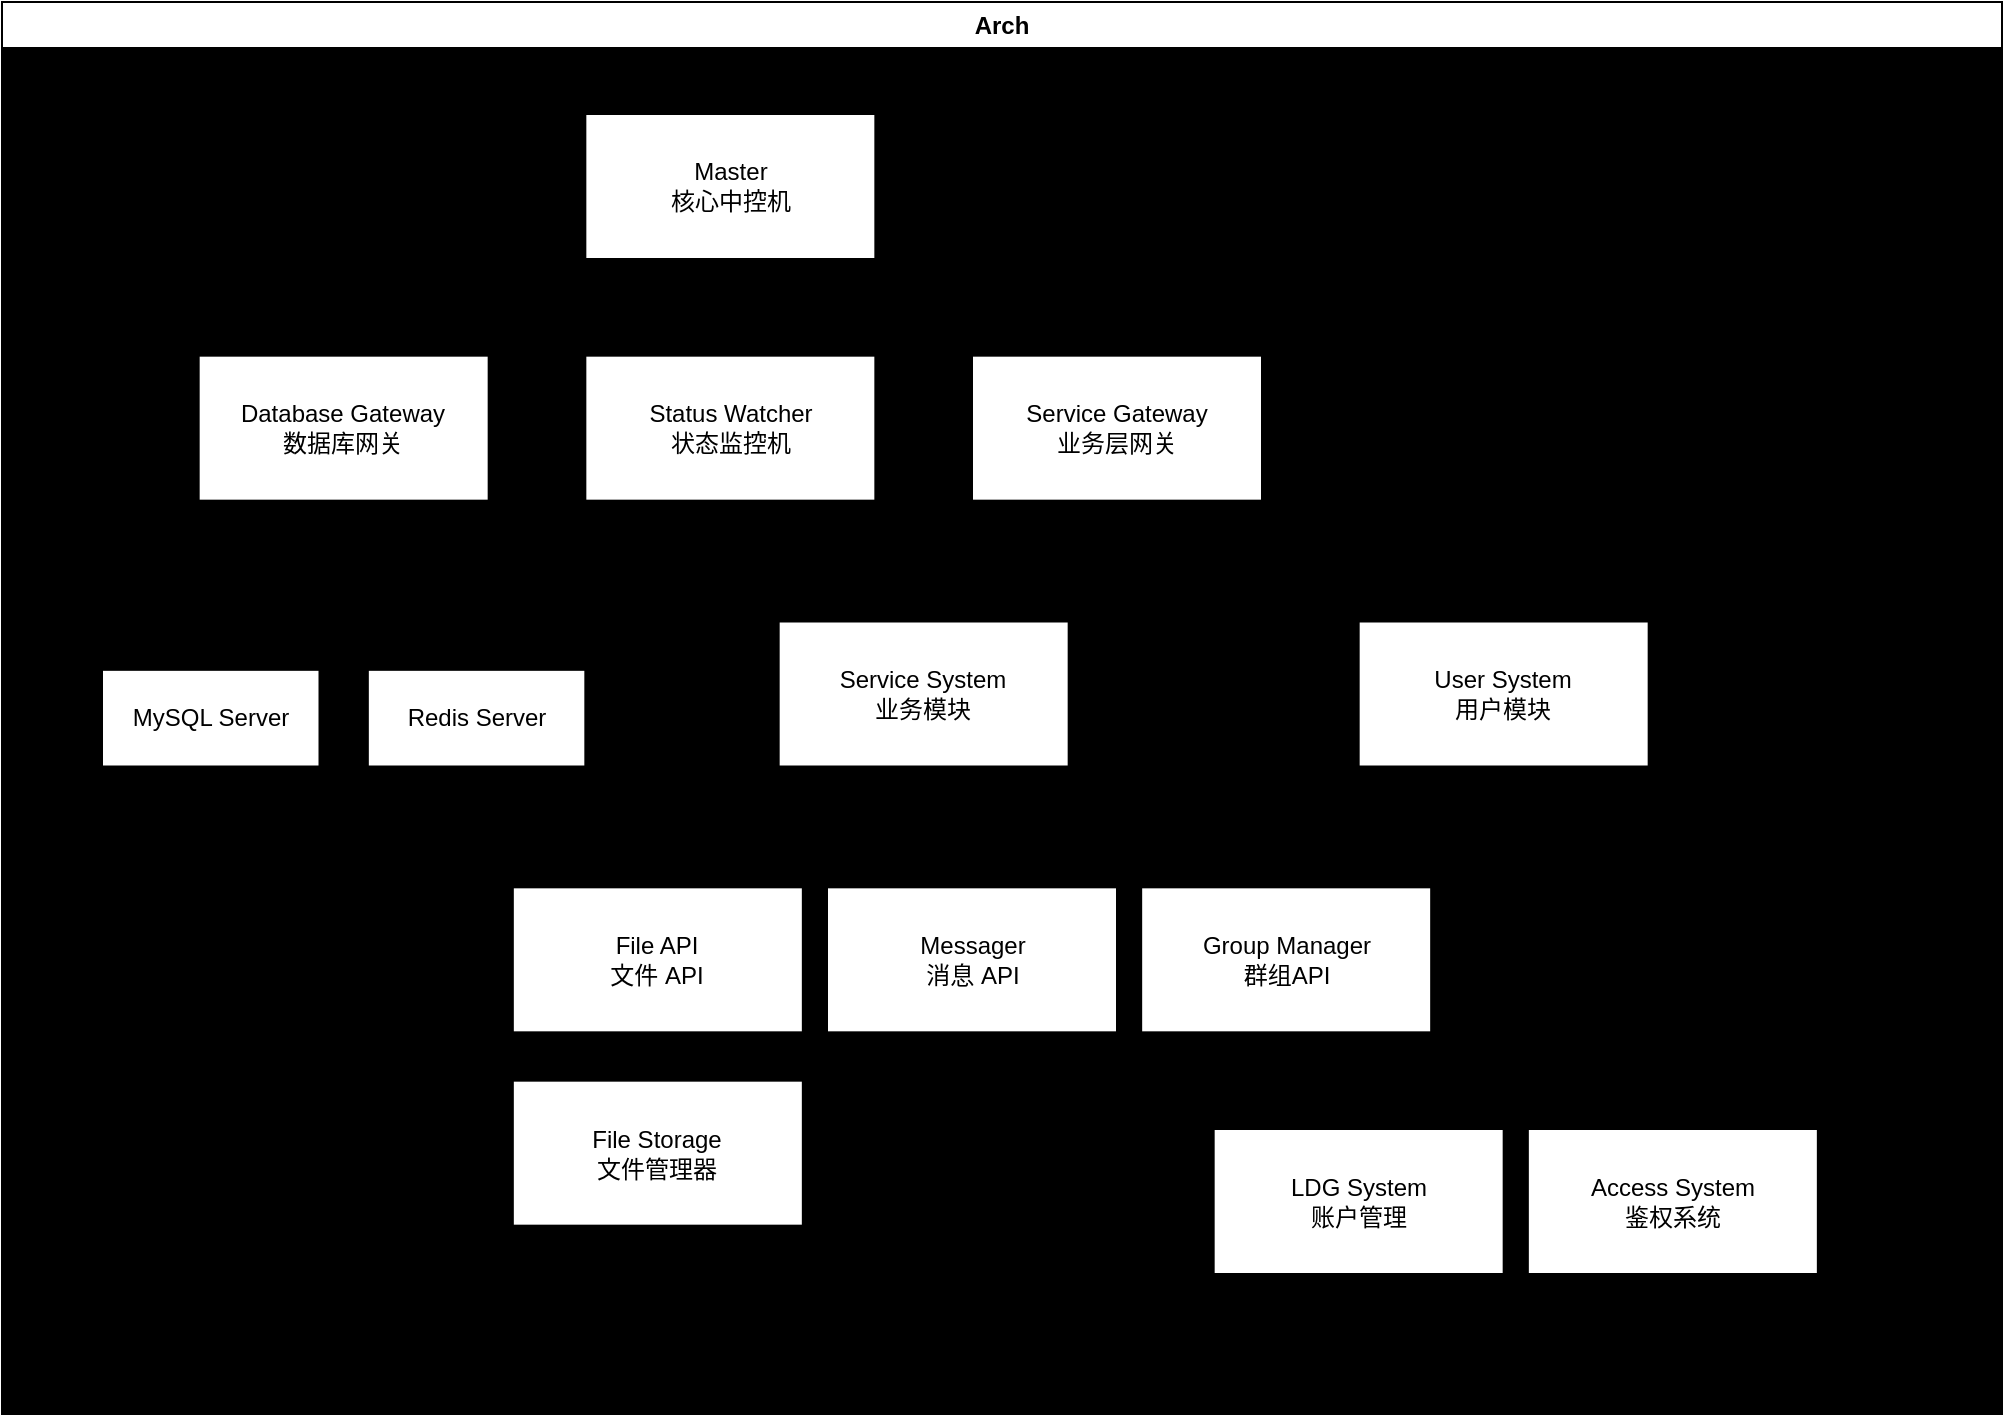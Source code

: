 <mxfile version="26.1.1" pages="3">
  <diagram id="3G5LI6MpwunLMBs63GW5" name="架构图">
    <mxGraphModel dx="1139" dy="793" grid="1" gridSize="10" guides="1" tooltips="1" connect="1" arrows="1" fold="1" page="1" pageScale="1" pageWidth="1169" pageHeight="827" math="0" shadow="0">
      <root>
        <mxCell id="0" />
        <mxCell id="1" parent="0" />
        <mxCell id="KZx8DbALYqMHypFApeTW-1" value="Arch" style="swimlane;whiteSpace=wrap;html=1;rounded=0;swimlaneLine=1;separatorColor=light-dark(#000000,#FFFFFF);movable=1;resizable=1;rotatable=1;deletable=1;editable=1;locked=0;connectable=1;gradientColor=none;swimlaneFillColor=light-dark(#000000,#FFFFFF);" vertex="1" parent="1">
          <mxGeometry x="85.0" y="30" width="1000" height="706" as="geometry" />
        </mxCell>
        <mxCell id="xcTkNIUp__dZLRKaqVBh-1" value="&lt;h1 style=&quot;margin-top: 0px;&quot;&gt;项目架构图&lt;/h1&gt;" style="text;html=1;whiteSpace=wrap;overflow=hidden;rounded=0;fontSize=20;" parent="KZx8DbALYqMHypFApeTW-1" vertex="1">
          <mxGeometry x="40.0" y="30" width="230" height="70" as="geometry" />
        </mxCell>
        <mxCell id="xcTkNIUp__dZLRKaqVBh-3" value="" style="group;fontSize=20;" parent="KZx8DbALYqMHypFApeTW-1" vertex="1" connectable="0">
          <mxGeometry x="50" y="56" width="910" height="620" as="geometry" />
        </mxCell>
        <mxCell id="Ldzz9GKDvCy5cxYpggfk-25" style="edgeStyle=orthogonalEdgeStyle;rounded=0;orthogonalLoop=1;jettySize=auto;html=1;exitX=0.5;exitY=1;exitDx=0;exitDy=0;" parent="xcTkNIUp__dZLRKaqVBh-3" source="Ldzz9GKDvCy5cxYpggfk-1" target="Ldzz9GKDvCy5cxYpggfk-2" edge="1">
          <mxGeometry relative="1" as="geometry" />
        </mxCell>
        <mxCell id="Ldzz9GKDvCy5cxYpggfk-26" style="edgeStyle=orthogonalEdgeStyle;rounded=0;orthogonalLoop=1;jettySize=auto;html=1;exitX=0.5;exitY=1;exitDx=0;exitDy=0;entryX=0.5;entryY=0;entryDx=0;entryDy=0;" parent="xcTkNIUp__dZLRKaqVBh-3" source="Ldzz9GKDvCy5cxYpggfk-1" target="Ldzz9GKDvCy5cxYpggfk-7" edge="1">
          <mxGeometry relative="1" as="geometry" />
        </mxCell>
        <mxCell id="Ldzz9GKDvCy5cxYpggfk-27" style="edgeStyle=orthogonalEdgeStyle;rounded=0;orthogonalLoop=1;jettySize=auto;html=1;exitX=0.5;exitY=1;exitDx=0;exitDy=0;" parent="xcTkNIUp__dZLRKaqVBh-3" source="Ldzz9GKDvCy5cxYpggfk-1" target="Ldzz9GKDvCy5cxYpggfk-8" edge="1">
          <mxGeometry relative="1" as="geometry" />
        </mxCell>
        <mxCell id="Ldzz9GKDvCy5cxYpggfk-1" value="Master&lt;div&gt;核心中控机&lt;/div&gt;" style="rounded=0;whiteSpace=wrap;html=1;" parent="xcTkNIUp__dZLRKaqVBh-3" vertex="1">
          <mxGeometry x="241.668" width="145.001" height="72.5" as="geometry" />
        </mxCell>
        <mxCell id="Ldzz9GKDvCy5cxYpggfk-5" style="edgeStyle=orthogonalEdgeStyle;rounded=0;orthogonalLoop=1;jettySize=auto;html=1;exitX=0.5;exitY=1;exitDx=0;exitDy=0;entryX=0.5;entryY=0;entryDx=0;entryDy=0;" parent="xcTkNIUp__dZLRKaqVBh-3" source="Ldzz9GKDvCy5cxYpggfk-2" target="Ldzz9GKDvCy5cxYpggfk-3" edge="1">
          <mxGeometry relative="1" as="geometry" />
        </mxCell>
        <mxCell id="Ldzz9GKDvCy5cxYpggfk-6" style="edgeStyle=orthogonalEdgeStyle;rounded=0;orthogonalLoop=1;jettySize=auto;html=1;exitX=0.5;exitY=1;exitDx=0;exitDy=0;entryX=0.5;entryY=0;entryDx=0;entryDy=0;" parent="xcTkNIUp__dZLRKaqVBh-3" source="Ldzz9GKDvCy5cxYpggfk-2" target="Ldzz9GKDvCy5cxYpggfk-4" edge="1">
          <mxGeometry relative="1" as="geometry" />
        </mxCell>
        <mxCell id="Ldzz9GKDvCy5cxYpggfk-2" value="Database Gateway&lt;div&gt;数据库网关&lt;/div&gt;" style="rounded=0;whiteSpace=wrap;html=1;" parent="xcTkNIUp__dZLRKaqVBh-3" vertex="1">
          <mxGeometry x="48.334" y="120.833" width="145.001" height="72.5" as="geometry" />
        </mxCell>
        <mxCell id="Ldzz9GKDvCy5cxYpggfk-3" value="MySQL Server" style="rounded=0;whiteSpace=wrap;html=1;" parent="xcTkNIUp__dZLRKaqVBh-3" vertex="1">
          <mxGeometry y="277.917" width="108.75" height="48.333" as="geometry" />
        </mxCell>
        <mxCell id="Ldzz9GKDvCy5cxYpggfk-4" value="Redis Server" style="rounded=0;whiteSpace=wrap;html=1;" parent="xcTkNIUp__dZLRKaqVBh-3" vertex="1">
          <mxGeometry x="132.917" y="277.917" width="108.75" height="48.333" as="geometry" />
        </mxCell>
        <mxCell id="Ldzz9GKDvCy5cxYpggfk-7" value="Status Watcher&lt;div&gt;状态监控机&lt;/div&gt;" style="rounded=0;whiteSpace=wrap;html=1;" parent="xcTkNIUp__dZLRKaqVBh-3" vertex="1">
          <mxGeometry x="241.668" y="120.833" width="145.001" height="72.5" as="geometry" />
        </mxCell>
        <mxCell id="Ldzz9GKDvCy5cxYpggfk-23" style="edgeStyle=orthogonalEdgeStyle;rounded=0;orthogonalLoop=1;jettySize=auto;html=1;exitX=0.5;exitY=1;exitDx=0;exitDy=0;entryX=0.5;entryY=0;entryDx=0;entryDy=0;" parent="xcTkNIUp__dZLRKaqVBh-3" source="Ldzz9GKDvCy5cxYpggfk-8" target="Ldzz9GKDvCy5cxYpggfk-9" edge="1">
          <mxGeometry relative="1" as="geometry" />
        </mxCell>
        <mxCell id="Ldzz9GKDvCy5cxYpggfk-24" style="edgeStyle=orthogonalEdgeStyle;rounded=0;orthogonalLoop=1;jettySize=auto;html=1;exitX=0.5;exitY=1;exitDx=0;exitDy=0;entryX=0.5;entryY=0;entryDx=0;entryDy=0;" parent="xcTkNIUp__dZLRKaqVBh-3" source="Ldzz9GKDvCy5cxYpggfk-8" target="Ldzz9GKDvCy5cxYpggfk-10" edge="1">
          <mxGeometry relative="1" as="geometry" />
        </mxCell>
        <mxCell id="Ldzz9GKDvCy5cxYpggfk-8" value="Service Gateway&lt;div&gt;业务层网关&lt;/div&gt;" style="rounded=0;whiteSpace=wrap;html=1;" parent="xcTkNIUp__dZLRKaqVBh-3" vertex="1">
          <mxGeometry x="435.002" y="120.833" width="145.001" height="72.5" as="geometry" />
        </mxCell>
        <mxCell id="Ldzz9GKDvCy5cxYpggfk-18" style="edgeStyle=orthogonalEdgeStyle;rounded=0;orthogonalLoop=1;jettySize=auto;html=1;exitX=0.5;exitY=1;exitDx=0;exitDy=0;entryX=0.5;entryY=0;entryDx=0;entryDy=0;" parent="xcTkNIUp__dZLRKaqVBh-3" source="Ldzz9GKDvCy5cxYpggfk-9" target="Ldzz9GKDvCy5cxYpggfk-11" edge="1">
          <mxGeometry relative="1" as="geometry" />
        </mxCell>
        <mxCell id="Ldzz9GKDvCy5cxYpggfk-19" style="edgeStyle=orthogonalEdgeStyle;rounded=0;orthogonalLoop=1;jettySize=auto;html=1;exitX=0.5;exitY=1;exitDx=0;exitDy=0;entryX=0.5;entryY=0;entryDx=0;entryDy=0;" parent="xcTkNIUp__dZLRKaqVBh-3" source="Ldzz9GKDvCy5cxYpggfk-9" target="Ldzz9GKDvCy5cxYpggfk-12" edge="1">
          <mxGeometry relative="1" as="geometry" />
        </mxCell>
        <mxCell id="Ldzz9GKDvCy5cxYpggfk-20" style="edgeStyle=orthogonalEdgeStyle;rounded=0;orthogonalLoop=1;jettySize=auto;html=1;exitX=0.5;exitY=1;exitDx=0;exitDy=0;" parent="xcTkNIUp__dZLRKaqVBh-3" source="Ldzz9GKDvCy5cxYpggfk-9" target="Ldzz9GKDvCy5cxYpggfk-13" edge="1">
          <mxGeometry relative="1" as="geometry" />
        </mxCell>
        <mxCell id="Ldzz9GKDvCy5cxYpggfk-9" value="Service System&lt;div&gt;业务模块&lt;/div&gt;" style="rounded=0;whiteSpace=wrap;html=1;" parent="xcTkNIUp__dZLRKaqVBh-3" vertex="1">
          <mxGeometry x="338.335" y="253.75" width="145.001" height="72.5" as="geometry" />
        </mxCell>
        <mxCell id="Ldzz9GKDvCy5cxYpggfk-21" style="edgeStyle=orthogonalEdgeStyle;rounded=0;orthogonalLoop=1;jettySize=auto;html=1;exitX=0.5;exitY=1;exitDx=0;exitDy=0;entryX=0.5;entryY=0;entryDx=0;entryDy=0;" parent="xcTkNIUp__dZLRKaqVBh-3" source="Ldzz9GKDvCy5cxYpggfk-10" target="Ldzz9GKDvCy5cxYpggfk-15" edge="1">
          <mxGeometry relative="1" as="geometry">
            <Array as="points">
              <mxPoint x="700.836" y="483.333" />
              <mxPoint x="628.336" y="483.333" />
            </Array>
          </mxGeometry>
        </mxCell>
        <mxCell id="Ldzz9GKDvCy5cxYpggfk-22" style="edgeStyle=orthogonalEdgeStyle;rounded=0;orthogonalLoop=1;jettySize=auto;html=1;exitX=0.5;exitY=1;exitDx=0;exitDy=0;entryX=0.5;entryY=0;entryDx=0;entryDy=0;" parent="xcTkNIUp__dZLRKaqVBh-3" source="Ldzz9GKDvCy5cxYpggfk-10" target="Ldzz9GKDvCy5cxYpggfk-16" edge="1">
          <mxGeometry relative="1" as="geometry">
            <Array as="points">
              <mxPoint x="700.836" y="483.333" />
              <mxPoint x="785.42" y="483.333" />
            </Array>
          </mxGeometry>
        </mxCell>
        <mxCell id="Ldzz9GKDvCy5cxYpggfk-10" value="User System&lt;div&gt;用户模块&lt;/div&gt;" style="rounded=0;whiteSpace=wrap;html=1;" parent="xcTkNIUp__dZLRKaqVBh-3" vertex="1">
          <mxGeometry x="628.336" y="253.75" width="145.001" height="72.5" as="geometry" />
        </mxCell>
        <mxCell id="Ldzz9GKDvCy5cxYpggfk-17" style="edgeStyle=orthogonalEdgeStyle;rounded=0;orthogonalLoop=1;jettySize=auto;html=1;exitX=0.5;exitY=1;exitDx=0;exitDy=0;entryX=0.5;entryY=0;entryDx=0;entryDy=0;" parent="xcTkNIUp__dZLRKaqVBh-3" source="Ldzz9GKDvCy5cxYpggfk-11" target="Ldzz9GKDvCy5cxYpggfk-14" edge="1">
          <mxGeometry relative="1" as="geometry" />
        </mxCell>
        <mxCell id="Ldzz9GKDvCy5cxYpggfk-11" value="File API&lt;div&gt;文件 API&lt;/div&gt;" style="rounded=0;whiteSpace=wrap;html=1;" parent="xcTkNIUp__dZLRKaqVBh-3" vertex="1">
          <mxGeometry x="205.417" y="386.667" width="145.001" height="72.5" as="geometry" />
        </mxCell>
        <mxCell id="Ldzz9GKDvCy5cxYpggfk-12" value="Messager&lt;div&gt;消息 API&lt;/div&gt;" style="rounded=0;whiteSpace=wrap;html=1;" parent="xcTkNIUp__dZLRKaqVBh-3" vertex="1">
          <mxGeometry x="362.501" y="386.667" width="145.001" height="72.5" as="geometry" />
        </mxCell>
        <mxCell id="Ldzz9GKDvCy5cxYpggfk-13" value="Group Manager&lt;div&gt;群组API&lt;/div&gt;" style="rounded=0;whiteSpace=wrap;html=1;" parent="xcTkNIUp__dZLRKaqVBh-3" vertex="1">
          <mxGeometry x="519.585" y="386.667" width="145.001" height="72.5" as="geometry" />
        </mxCell>
        <mxCell id="Ldzz9GKDvCy5cxYpggfk-14" value="File Storage&lt;div&gt;文件管理器&lt;/div&gt;" style="rounded=0;whiteSpace=wrap;html=1;" parent="xcTkNIUp__dZLRKaqVBh-3" vertex="1">
          <mxGeometry x="205.417" y="483.333" width="145.001" height="72.5" as="geometry" />
        </mxCell>
        <mxCell id="Ldzz9GKDvCy5cxYpggfk-15" value="LDG System&lt;div&gt;账户管理&lt;/div&gt;" style="rounded=0;whiteSpace=wrap;html=1;" parent="xcTkNIUp__dZLRKaqVBh-3" vertex="1">
          <mxGeometry x="555.835" y="507.5" width="145.001" height="72.5" as="geometry" />
        </mxCell>
        <mxCell id="Ldzz9GKDvCy5cxYpggfk-16" value="Access System&lt;div&gt;鉴权系统&lt;/div&gt;" style="rounded=0;whiteSpace=wrap;html=1;" parent="xcTkNIUp__dZLRKaqVBh-3" vertex="1">
          <mxGeometry x="712.919" y="507.5" width="145.001" height="72.5" as="geometry" />
        </mxCell>
      </root>
    </mxGraphModel>
  </diagram>
  <diagram name="服务管理图" id="ixRDSDJKCPC1SFiIbfut">
    <mxGraphModel dx="2388" dy="1676" grid="1" gridSize="10" guides="1" tooltips="1" connect="1" arrows="1" fold="1" page="1" pageScale="1" pageWidth="1169" pageHeight="827" math="0" shadow="0">
      <root>
        <mxCell id="0" />
        <mxCell id="1" parent="0" />
        <mxCell id="V488TEvVKDnzZ6bK6XRX-37" value="&lt;h1 style=&quot;margin-top: 0px;&quot;&gt;服务管理图&lt;/h1&gt;&lt;div&gt;本图不包含服务间通信的描述&lt;/div&gt;&lt;div&gt;仅包含服务拉起/管理部分&lt;/div&gt;&lt;div&gt;&lt;br&gt;&lt;/div&gt;&lt;div&gt;本图中 Supervispor 下 Docker 服务省略&lt;/div&gt;" style="text;html=1;whiteSpace=wrap;overflow=hidden;rounded=0;fontSize=20;" parent="1" vertex="1">
          <mxGeometry x="50" y="100" width="354.099" height="245.902" as="geometry" />
        </mxCell>
        <mxCell id="V488TEvVKDnzZ6bK6XRX-59" style="edgeStyle=orthogonalEdgeStyle;rounded=0;orthogonalLoop=1;jettySize=auto;html=1;exitX=0.5;exitY=1;exitDx=0;exitDy=0;fontSize=20;" parent="1" source="V488TEvVKDnzZ6bK6XRX-7" target="V488TEvVKDnzZ6bK6XRX-12" edge="1">
          <mxGeometry relative="1" as="geometry" />
        </mxCell>
        <mxCell id="V488TEvVKDnzZ6bK6XRX-62" style="edgeStyle=orthogonalEdgeStyle;rounded=0;orthogonalLoop=1;jettySize=auto;html=1;exitX=0.5;exitY=1;exitDx=0;exitDy=0;entryX=0.5;entryY=0;entryDx=0;entryDy=0;fontSize=20;" parent="1" source="V488TEvVKDnzZ6bK6XRX-7" target="V488TEvVKDnzZ6bK6XRX-61" edge="1">
          <mxGeometry relative="1" as="geometry" />
        </mxCell>
        <mxCell id="V488TEvVKDnzZ6bK6XRX-64" style="edgeStyle=orthogonalEdgeStyle;rounded=0;orthogonalLoop=1;jettySize=auto;html=1;exitX=0.5;exitY=1;exitDx=0;exitDy=0;entryX=0.5;entryY=0;entryDx=0;entryDy=0;fontSize=20;" parent="1" source="V488TEvVKDnzZ6bK6XRX-7" target="V488TEvVKDnzZ6bK6XRX-63" edge="1">
          <mxGeometry relative="1" as="geometry" />
        </mxCell>
        <mxCell id="V488TEvVKDnzZ6bK6XRX-68" style="edgeStyle=orthogonalEdgeStyle;rounded=0;orthogonalLoop=1;jettySize=auto;html=1;exitX=1;exitY=0.75;exitDx=0;exitDy=0;entryX=0.5;entryY=0;entryDx=0;entryDy=0;fontSize=20;" parent="1" source="V488TEvVKDnzZ6bK6XRX-7" target="V488TEvVKDnzZ6bK6XRX-9" edge="1">
          <mxGeometry relative="1" as="geometry" />
        </mxCell>
        <mxCell id="V488TEvVKDnzZ6bK6XRX-7" value="Master" style="rounded=0;whiteSpace=wrap;html=1;fontSize=20;" parent="1" vertex="1">
          <mxGeometry x="528.034" y="208.197" width="206.558" height="98.361" as="geometry" />
        </mxCell>
        <mxCell id="V488TEvVKDnzZ6bK6XRX-9" value="tools" style="rounded=0;whiteSpace=wrap;html=1;fontSize=20;" parent="1" vertex="1">
          <mxGeometry x="941.15" y="444.262" width="177.05" height="78.689" as="geometry" />
        </mxCell>
        <mxCell id="V488TEvVKDnzZ6bK6XRX-72" style="edgeStyle=orthogonalEdgeStyle;rounded=0;orthogonalLoop=1;jettySize=auto;html=1;exitX=0.5;exitY=1;exitDx=0;exitDy=0;entryX=0.5;entryY=0;entryDx=0;entryDy=0;fontSize=20;" parent="1" source="V488TEvVKDnzZ6bK6XRX-12" target="V488TEvVKDnzZ6bK6XRX-70" edge="1">
          <mxGeometry relative="1" as="geometry" />
        </mxCell>
        <mxCell id="V488TEvVKDnzZ6bK6XRX-74" style="edgeStyle=orthogonalEdgeStyle;rounded=0;orthogonalLoop=1;jettySize=auto;html=1;exitX=0.5;exitY=1;exitDx=0;exitDy=0;fontSize=20;" parent="1" source="V488TEvVKDnzZ6bK6XRX-12" target="V488TEvVKDnzZ6bK6XRX-73" edge="1">
          <mxGeometry relative="1" as="geometry" />
        </mxCell>
        <mxCell id="V488TEvVKDnzZ6bK6XRX-76" style="edgeStyle=orthogonalEdgeStyle;rounded=0;orthogonalLoop=1;jettySize=auto;html=1;exitX=0.5;exitY=1;exitDx=0;exitDy=0;entryX=0.5;entryY=0;entryDx=0;entryDy=0;fontSize=20;" parent="1" source="V488TEvVKDnzZ6bK6XRX-12" target="V488TEvVKDnzZ6bK6XRX-75" edge="1">
          <mxGeometry relative="1" as="geometry" />
        </mxCell>
        <mxCell id="V488TEvVKDnzZ6bK6XRX-12" value="Supervisor 1" style="rounded=0;whiteSpace=wrap;html=1;fontSize=20;" parent="1" vertex="1">
          <mxGeometry x="168.033" y="444.262" width="157.378" height="78.689" as="geometry" />
        </mxCell>
        <mxCell id="V488TEvVKDnzZ6bK6XRX-61" value="Supervisor 2" style="rounded=0;whiteSpace=wrap;html=1;fontSize=20;" parent="1" vertex="1">
          <mxGeometry x="423.772" y="444.262" width="157.378" height="78.689" as="geometry" />
        </mxCell>
        <mxCell id="V488TEvVKDnzZ6bK6XRX-63" value="..." style="rounded=0;whiteSpace=wrap;html=1;fontSize=20;" parent="1" vertex="1">
          <mxGeometry x="689.346" y="444.262" width="157.378" height="78.689" as="geometry" />
        </mxCell>
        <mxCell id="V488TEvVKDnzZ6bK6XRX-70" value="服务1" style="rounded=0;whiteSpace=wrap;html=1;fontSize=20;" parent="1" vertex="1">
          <mxGeometry x="99.18" y="621.311" width="167.214" height="78.689" as="geometry" />
        </mxCell>
        <mxCell id="V488TEvVKDnzZ6bK6XRX-73" value="服务2" style="rounded=0;whiteSpace=wrap;html=1;fontSize=20;" parent="1" vertex="1">
          <mxGeometry x="286.066" y="621.311" width="167.214" height="78.689" as="geometry" />
        </mxCell>
        <mxCell id="V488TEvVKDnzZ6bK6XRX-75" value="..." style="rounded=0;whiteSpace=wrap;html=1;fontSize=20;" parent="1" vertex="1">
          <mxGeometry x="474.919" y="621.311" width="167.214" height="78.689" as="geometry" />
        </mxCell>
        <mxCell id="V488TEvVKDnzZ6bK6XRX-77" value="通信" style="text;html=1;align=center;verticalAlign=middle;whiteSpace=wrap;rounded=0;fontSize=20;" parent="1" vertex="1">
          <mxGeometry x="528.034" y="306.557" width="118.033" height="59.016" as="geometry" />
        </mxCell>
      </root>
    </mxGraphModel>
  </diagram>
  <diagram id="XhAFWjHVtK8hb7CrgFz2" name="业务通信图">
    <mxGraphModel dx="1592" dy="1117" grid="1" gridSize="10" guides="1" tooltips="1" connect="1" arrows="1" fold="1" page="1" pageScale="1" pageWidth="1169" pageHeight="827" math="0" shadow="0">
      <root>
        <mxCell id="0" />
        <mxCell id="1" parent="0" />
        <mxCell id="gucumq_x77f_3hpC6RZ--1" value="&lt;h1 style=&quot;margin-top: 0px;&quot;&gt;业务通信图&lt;/h1&gt;&lt;div&gt;箭头表示&amp;nbsp;&lt;span style=&quot;background-color: transparent; color: light-dark(rgb(0, 0, 0), rgb(255, 255, 255));&quot;&gt;Client&lt;/span&gt;&lt;span style=&quot;background-color: transparent; color: light-dark(rgb(0, 0, 0), rgb(255, 255, 255));&quot;&gt;&amp;nbsp;-&amp;gt;&amp;nbsp;&lt;/span&gt;&lt;span style=&quot;background-color: transparent; color: light-dark(rgb(0, 0, 0), rgb(255, 255, 255));&quot;&gt;Server&lt;/span&gt;&lt;/div&gt;&lt;div&gt;&lt;span style=&quot;background-color: transparent; color: light-dark(rgb(0, 0, 0), rgb(255, 255, 255));&quot;&gt;&lt;br&gt;&lt;/span&gt;&lt;/div&gt;&lt;div&gt;对于业务通信，使用 nginx 进行负载均衡，nginx 提供的接口应和每个单元本身一致且每个单元可以脱离 nginx 独自工作&lt;/div&gt;" style="text;html=1;whiteSpace=wrap;overflow=hidden;rounded=0;fontSize=20;" vertex="1" parent="1">
          <mxGeometry x="59.78" y="50" width="286.36" height="250" as="geometry" />
        </mxCell>
        <mxCell id="gucumq_x77f_3hpC6RZ--2" value="" style="edgeStyle=orthogonalEdgeStyle;rounded=0;orthogonalLoop=1;jettySize=auto;html=1;fontSize=20;" edge="1" parent="1" source="gucumq_x77f_3hpC6RZ--4" target="gucumq_x77f_3hpC6RZ--6">
          <mxGeometry relative="1" as="geometry" />
        </mxCell>
        <mxCell id="gucumq_x77f_3hpC6RZ--3" style="edgeStyle=orthogonalEdgeStyle;rounded=0;orthogonalLoop=1;jettySize=auto;html=1;exitX=0.5;exitY=1;exitDx=0;exitDy=0;entryX=0.5;entryY=0;entryDx=0;entryDy=0;fontSize=20;" edge="1" parent="1" source="gucumq_x77f_3hpC6RZ--4" target="gucumq_x77f_3hpC6RZ--5">
          <mxGeometry relative="1" as="geometry" />
        </mxCell>
        <mxCell id="gucumq_x77f_3hpC6RZ--4" value="DB Gateway" style="rounded=0;whiteSpace=wrap;html=1;fontSize=20;" vertex="1" parent="1">
          <mxGeometry x="581.593" y="565.114" width="159.092" height="71.591" as="geometry" />
        </mxCell>
        <mxCell id="gucumq_x77f_3hpC6RZ--5" value="MySQL" style="rounded=0;whiteSpace=wrap;html=1;fontSize=20;" vertex="1" parent="1">
          <mxGeometry x="506.82" y="696.364" width="143.182" height="63.636" as="geometry" />
        </mxCell>
        <mxCell id="gucumq_x77f_3hpC6RZ--6" value="Redis" style="rounded=0;whiteSpace=wrap;html=1;fontSize=20;" vertex="1" parent="1">
          <mxGeometry x="672.275" y="696.364" width="143.182" height="63.636" as="geometry" />
        </mxCell>
        <mxCell id="gucumq_x77f_3hpC6RZ--7" style="edgeStyle=orthogonalEdgeStyle;rounded=0;orthogonalLoop=1;jettySize=auto;html=1;exitX=0.5;exitY=1;exitDx=0;exitDy=0;entryX=0.5;entryY=0;entryDx=0;entryDy=0;fontSize=20;" edge="1" parent="1" source="gucumq_x77f_3hpC6RZ--11" target="gucumq_x77f_3hpC6RZ--16">
          <mxGeometry relative="1" as="geometry" />
        </mxCell>
        <mxCell id="gucumq_x77f_3hpC6RZ--8" style="edgeStyle=orthogonalEdgeStyle;rounded=0;orthogonalLoop=1;jettySize=auto;html=1;exitX=0.5;exitY=1;exitDx=0;exitDy=0;entryX=0.5;entryY=0;entryDx=0;entryDy=0;fontSize=20;" edge="1" parent="1" source="gucumq_x77f_3hpC6RZ--11" target="gucumq_x77f_3hpC6RZ--25">
          <mxGeometry relative="1" as="geometry" />
        </mxCell>
        <mxCell id="gucumq_x77f_3hpC6RZ--9" style="edgeStyle=orthogonalEdgeStyle;rounded=0;orthogonalLoop=1;jettySize=auto;html=1;exitX=0.5;exitY=1;exitDx=0;exitDy=0;entryX=0.5;entryY=0;entryDx=0;entryDy=0;fontSize=20;" edge="1" parent="1" source="gucumq_x77f_3hpC6RZ--11" target="gucumq_x77f_3hpC6RZ--27">
          <mxGeometry relative="1" as="geometry" />
        </mxCell>
        <mxCell id="gucumq_x77f_3hpC6RZ--10" style="edgeStyle=orthogonalEdgeStyle;rounded=0;orthogonalLoop=1;jettySize=auto;html=1;exitX=0.5;exitY=1;exitDx=0;exitDy=0;entryX=0.5;entryY=0;entryDx=0;entryDy=0;fontSize=20;" edge="1" parent="1" source="gucumq_x77f_3hpC6RZ--11" target="gucumq_x77f_3hpC6RZ--30">
          <mxGeometry relative="1" as="geometry" />
        </mxCell>
        <mxCell id="gucumq_x77f_3hpC6RZ--11" value="Service Gateway" style="rounded=0;whiteSpace=wrap;html=1;fontSize=20;" vertex="1" parent="1">
          <mxGeometry x="565.684" y="60" width="190.91" height="95.455" as="geometry" />
        </mxCell>
        <mxCell id="gucumq_x77f_3hpC6RZ--12" style="edgeStyle=orthogonalEdgeStyle;rounded=0;orthogonalLoop=1;jettySize=auto;html=1;exitX=0.5;exitY=1;exitDx=0;exitDy=0;entryX=0.5;entryY=0;entryDx=0;entryDy=0;fontSize=20;" edge="1" parent="1" source="gucumq_x77f_3hpC6RZ--16" target="gucumq_x77f_3hpC6RZ--17">
          <mxGeometry relative="1" as="geometry" />
        </mxCell>
        <mxCell id="gucumq_x77f_3hpC6RZ--13" style="edgeStyle=orthogonalEdgeStyle;rounded=0;orthogonalLoop=1;jettySize=auto;html=1;exitX=0.5;exitY=1;exitDx=0;exitDy=0;fontSize=20;" edge="1" parent="1" source="gucumq_x77f_3hpC6RZ--16" target="gucumq_x77f_3hpC6RZ--20">
          <mxGeometry relative="1" as="geometry" />
        </mxCell>
        <mxCell id="gucumq_x77f_3hpC6RZ--14" style="edgeStyle=orthogonalEdgeStyle;rounded=0;orthogonalLoop=1;jettySize=auto;html=1;exitX=0.5;exitY=1;exitDx=0;exitDy=0;entryX=0.5;entryY=0;entryDx=0;entryDy=0;fontSize=20;" edge="1" parent="1" source="gucumq_x77f_3hpC6RZ--16" target="gucumq_x77f_3hpC6RZ--23">
          <mxGeometry relative="1" as="geometry" />
        </mxCell>
        <mxCell id="gucumq_x77f_3hpC6RZ--15" style="edgeStyle=orthogonalEdgeStyle;rounded=0;orthogonalLoop=1;jettySize=auto;html=1;exitX=0.75;exitY=1;exitDx=0;exitDy=0;fontSize=20;" edge="1" parent="1" source="gucumq_x77f_3hpC6RZ--16" target="gucumq_x77f_3hpC6RZ--4">
          <mxGeometry relative="1" as="geometry">
            <Array as="points">
              <mxPoint x="418" y="400" />
              <mxPoint x="661" y="400" />
            </Array>
          </mxGeometry>
        </mxCell>
        <mxCell id="gucumq_x77f_3hpC6RZ--16" value="File API" style="rounded=0;whiteSpace=wrap;html=1;fontSize=20;" vertex="1" parent="1">
          <mxGeometry x="298.41" y="289.318" width="159.092" height="79.545" as="geometry" />
        </mxCell>
        <mxCell id="gucumq_x77f_3hpC6RZ--17" value="File Storage 1" style="rounded=0;whiteSpace=wrap;html=1;fontSize=20;" vertex="1" parent="1">
          <mxGeometry x="30" y="520.004" width="159.092" height="79.545" as="geometry" />
        </mxCell>
        <mxCell id="gucumq_x77f_3hpC6RZ--20" value="File Storage 2" style="rounded=0;whiteSpace=wrap;html=1;fontSize=20;" vertex="1" parent="1">
          <mxGeometry x="205.001" y="520.004" width="159.092" height="79.545" as="geometry" />
        </mxCell>
        <mxCell id="gucumq_x77f_3hpC6RZ--23" value="..." style="rounded=0;whiteSpace=wrap;html=1;fontSize=20;" vertex="1" parent="1">
          <mxGeometry x="380.001" y="520.004" width="159.092" height="79.545" as="geometry" />
        </mxCell>
        <mxCell id="gucumq_x77f_3hpC6RZ--24" style="edgeStyle=orthogonalEdgeStyle;rounded=0;orthogonalLoop=1;jettySize=auto;html=1;exitX=0.5;exitY=1;exitDx=0;exitDy=0;entryX=0.5;entryY=0;entryDx=0;entryDy=0;fontSize=20;" edge="1" parent="1" source="gucumq_x77f_3hpC6RZ--25" target="gucumq_x77f_3hpC6RZ--4">
          <mxGeometry relative="1" as="geometry">
            <Array as="points">
              <mxPoint x="559" y="400" />
              <mxPoint x="661" y="400" />
            </Array>
          </mxGeometry>
        </mxCell>
        <mxCell id="gucumq_x77f_3hpC6RZ--25" value="Group Manager" style="rounded=0;whiteSpace=wrap;html=1;fontSize=20;" vertex="1" parent="1">
          <mxGeometry x="481.365" y="289.318" width="154.319" height="79.545" as="geometry" />
        </mxCell>
        <mxCell id="gucumq_x77f_3hpC6RZ--26" style="edgeStyle=orthogonalEdgeStyle;rounded=0;orthogonalLoop=1;jettySize=auto;html=1;exitX=0.5;exitY=1;exitDx=0;exitDy=0;entryX=0.5;entryY=0;entryDx=0;entryDy=0;fontSize=20;" edge="1" parent="1" source="gucumq_x77f_3hpC6RZ--27" target="gucumq_x77f_3hpC6RZ--4">
          <mxGeometry relative="1" as="geometry">
            <Array as="points">
              <mxPoint x="733" y="400" />
              <mxPoint x="661" y="400" />
            </Array>
          </mxGeometry>
        </mxCell>
        <mxCell id="gucumq_x77f_3hpC6RZ--27" value="Messager" style="rounded=0;whiteSpace=wrap;html=1;fontSize=20;" vertex="1" parent="1">
          <mxGeometry x="656.366" y="289.318" width="154.319" height="79.545" as="geometry" />
        </mxCell>
        <mxCell id="gucumq_x77f_3hpC6RZ--28" style="edgeStyle=orthogonalEdgeStyle;rounded=0;orthogonalLoop=1;jettySize=auto;html=1;exitX=0.5;exitY=1;exitDx=0;exitDy=0;entryX=0.5;entryY=0;entryDx=0;entryDy=0;fontSize=20;" edge="1" parent="1" source="gucumq_x77f_3hpC6RZ--30" target="gucumq_x77f_3hpC6RZ--32">
          <mxGeometry relative="1" as="geometry" />
        </mxCell>
        <mxCell id="gucumq_x77f_3hpC6RZ--29" style="edgeStyle=orthogonalEdgeStyle;rounded=0;orthogonalLoop=1;jettySize=auto;html=1;exitX=0.5;exitY=1;exitDx=0;exitDy=0;entryX=0.5;entryY=0;entryDx=0;entryDy=0;fontSize=20;" edge="1" parent="1" source="gucumq_x77f_3hpC6RZ--30" target="gucumq_x77f_3hpC6RZ--34">
          <mxGeometry relative="1" as="geometry" />
        </mxCell>
        <mxCell id="gucumq_x77f_3hpC6RZ--30" value="User System" style="rounded=0;whiteSpace=wrap;html=1;fontSize=20;" vertex="1" parent="1">
          <mxGeometry x="895.004" y="289.318" width="152.728" height="79.545" as="geometry" />
        </mxCell>
        <mxCell id="gucumq_x77f_3hpC6RZ--31" style="edgeStyle=orthogonalEdgeStyle;rounded=0;orthogonalLoop=1;jettySize=auto;html=1;exitX=0.5;exitY=1;exitDx=0;exitDy=0;fontSize=20;" edge="1" parent="1" source="gucumq_x77f_3hpC6RZ--32" target="gucumq_x77f_3hpC6RZ--4">
          <mxGeometry relative="1" as="geometry" />
        </mxCell>
        <mxCell id="gucumq_x77f_3hpC6RZ--32" value="LDG System" style="rounded=0;whiteSpace=wrap;html=1;fontSize=20;" vertex="1" parent="1">
          <mxGeometry x="815.458" y="432.5" width="159.092" height="87.5" as="geometry" />
        </mxCell>
        <mxCell id="gucumq_x77f_3hpC6RZ--33" style="edgeStyle=orthogonalEdgeStyle;rounded=0;orthogonalLoop=1;jettySize=auto;html=1;exitX=0.5;exitY=1;exitDx=0;exitDy=0;entryX=0.5;entryY=0;entryDx=0;entryDy=0;fontSize=20;" edge="1" parent="1" source="gucumq_x77f_3hpC6RZ--34" target="gucumq_x77f_3hpC6RZ--4">
          <mxGeometry relative="1" as="geometry" />
        </mxCell>
        <mxCell id="gucumq_x77f_3hpC6RZ--34" value="Access&lt;span style=&quot;background-color: transparent; color: light-dark(rgb(0, 0, 0), rgb(255, 255, 255));&quot;&gt;&amp;nbsp;System&lt;/span&gt;" style="rounded=0;whiteSpace=wrap;html=1;fontSize=20;" vertex="1" parent="1">
          <mxGeometry x="990.458" y="432.5" width="159.092" height="87.5" as="geometry" />
        </mxCell>
      </root>
    </mxGraphModel>
  </diagram>
</mxfile>
